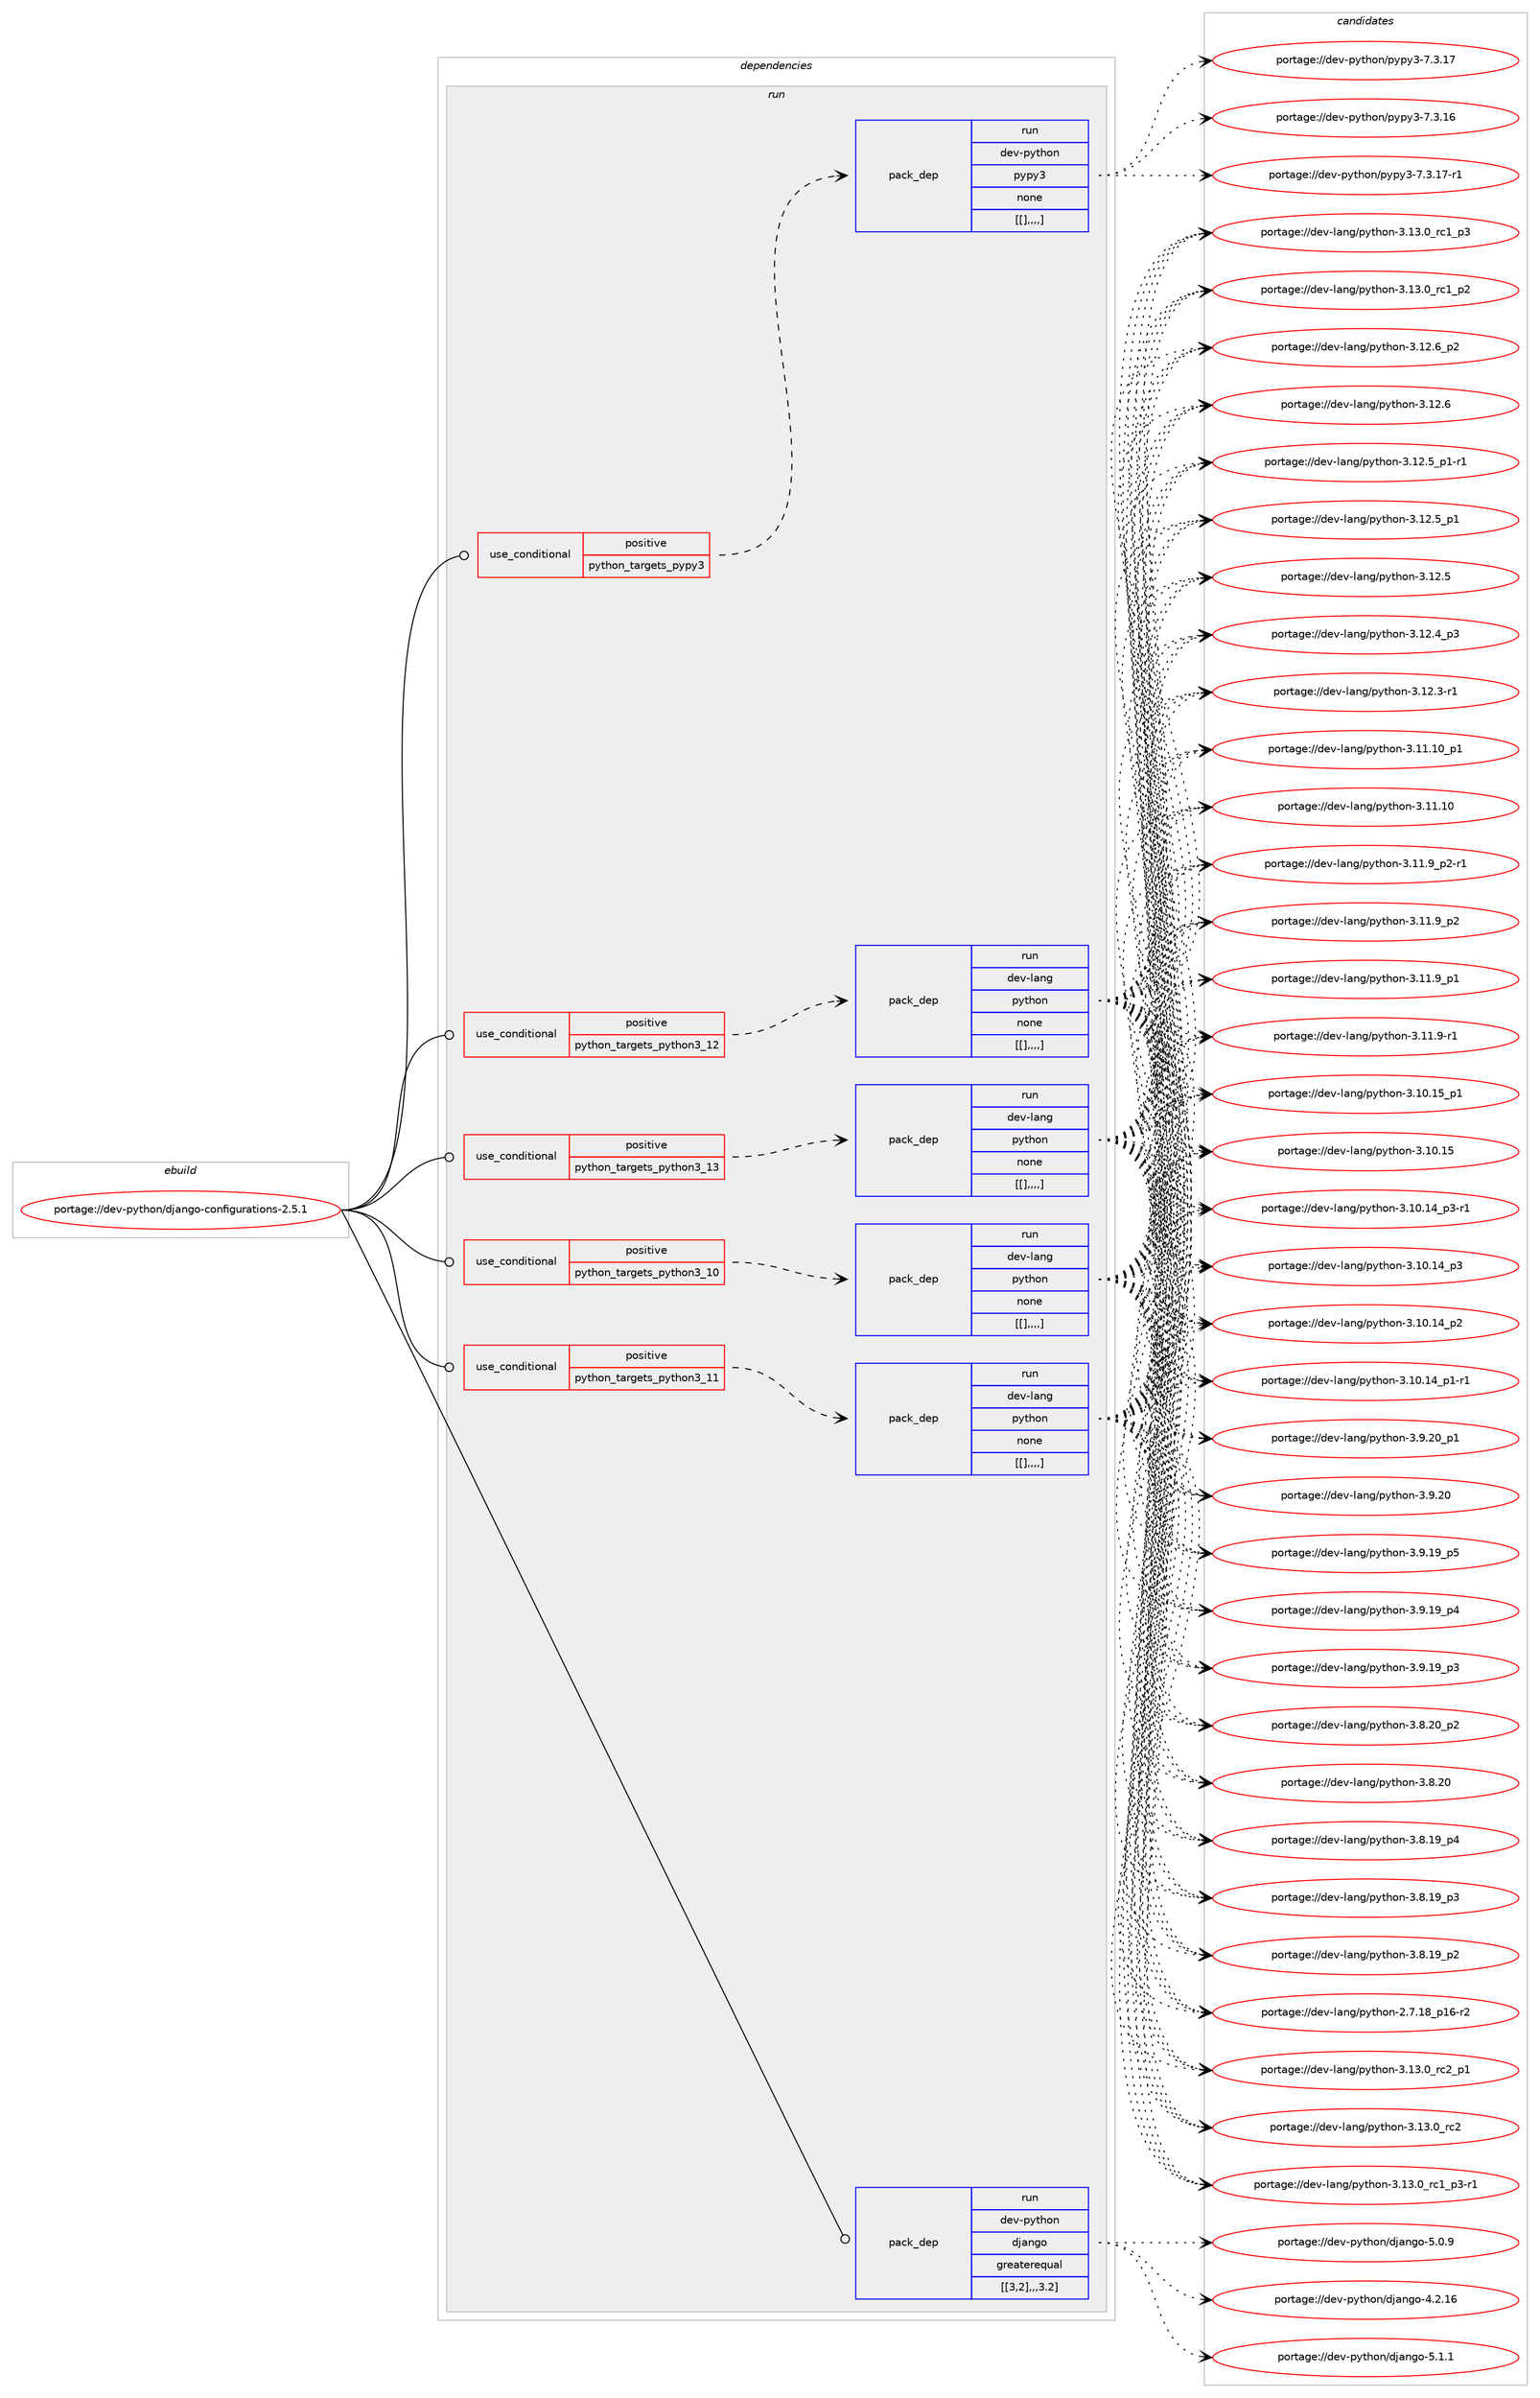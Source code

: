 digraph prolog {

# *************
# Graph options
# *************

newrank=true;
concentrate=true;
compound=true;
graph [rankdir=LR,fontname=Helvetica,fontsize=10,ranksep=1.5];#, ranksep=2.5, nodesep=0.2];
edge  [arrowhead=vee];
node  [fontname=Helvetica,fontsize=10];

# **********
# The ebuild
# **********

subgraph cluster_leftcol {
color=gray;
label=<<i>ebuild</i>>;
id [label="portage://dev-python/django-configurations-2.5.1", color=red, width=4, href="../dev-python/django-configurations-2.5.1.svg"];
}

# ****************
# The dependencies
# ****************

subgraph cluster_midcol {
color=gray;
label=<<i>dependencies</i>>;
subgraph cluster_compile {
fillcolor="#eeeeee";
style=filled;
label=<<i>compile</i>>;
}
subgraph cluster_compileandrun {
fillcolor="#eeeeee";
style=filled;
label=<<i>compile and run</i>>;
}
subgraph cluster_run {
fillcolor="#eeeeee";
style=filled;
label=<<i>run</i>>;
subgraph cond33473 {
dependency147003 [label=<<TABLE BORDER="0" CELLBORDER="1" CELLSPACING="0" CELLPADDING="4"><TR><TD ROWSPAN="3" CELLPADDING="10">use_conditional</TD></TR><TR><TD>positive</TD></TR><TR><TD>python_targets_pypy3</TD></TR></TABLE>>, shape=none, color=red];
subgraph pack112318 {
dependency147004 [label=<<TABLE BORDER="0" CELLBORDER="1" CELLSPACING="0" CELLPADDING="4" WIDTH="220"><TR><TD ROWSPAN="6" CELLPADDING="30">pack_dep</TD></TR><TR><TD WIDTH="110">run</TD></TR><TR><TD>dev-python</TD></TR><TR><TD>pypy3</TD></TR><TR><TD>none</TD></TR><TR><TD>[[],,,,]</TD></TR></TABLE>>, shape=none, color=blue];
}
dependency147003:e -> dependency147004:w [weight=20,style="dashed",arrowhead="vee"];
}
id:e -> dependency147003:w [weight=20,style="solid",arrowhead="odot"];
subgraph cond33474 {
dependency147005 [label=<<TABLE BORDER="0" CELLBORDER="1" CELLSPACING="0" CELLPADDING="4"><TR><TD ROWSPAN="3" CELLPADDING="10">use_conditional</TD></TR><TR><TD>positive</TD></TR><TR><TD>python_targets_python3_10</TD></TR></TABLE>>, shape=none, color=red];
subgraph pack112319 {
dependency147006 [label=<<TABLE BORDER="0" CELLBORDER="1" CELLSPACING="0" CELLPADDING="4" WIDTH="220"><TR><TD ROWSPAN="6" CELLPADDING="30">pack_dep</TD></TR><TR><TD WIDTH="110">run</TD></TR><TR><TD>dev-lang</TD></TR><TR><TD>python</TD></TR><TR><TD>none</TD></TR><TR><TD>[[],,,,]</TD></TR></TABLE>>, shape=none, color=blue];
}
dependency147005:e -> dependency147006:w [weight=20,style="dashed",arrowhead="vee"];
}
id:e -> dependency147005:w [weight=20,style="solid",arrowhead="odot"];
subgraph cond33475 {
dependency147007 [label=<<TABLE BORDER="0" CELLBORDER="1" CELLSPACING="0" CELLPADDING="4"><TR><TD ROWSPAN="3" CELLPADDING="10">use_conditional</TD></TR><TR><TD>positive</TD></TR><TR><TD>python_targets_python3_11</TD></TR></TABLE>>, shape=none, color=red];
subgraph pack112320 {
dependency147008 [label=<<TABLE BORDER="0" CELLBORDER="1" CELLSPACING="0" CELLPADDING="4" WIDTH="220"><TR><TD ROWSPAN="6" CELLPADDING="30">pack_dep</TD></TR><TR><TD WIDTH="110">run</TD></TR><TR><TD>dev-lang</TD></TR><TR><TD>python</TD></TR><TR><TD>none</TD></TR><TR><TD>[[],,,,]</TD></TR></TABLE>>, shape=none, color=blue];
}
dependency147007:e -> dependency147008:w [weight=20,style="dashed",arrowhead="vee"];
}
id:e -> dependency147007:w [weight=20,style="solid",arrowhead="odot"];
subgraph cond33476 {
dependency147009 [label=<<TABLE BORDER="0" CELLBORDER="1" CELLSPACING="0" CELLPADDING="4"><TR><TD ROWSPAN="3" CELLPADDING="10">use_conditional</TD></TR><TR><TD>positive</TD></TR><TR><TD>python_targets_python3_12</TD></TR></TABLE>>, shape=none, color=red];
subgraph pack112321 {
dependency147010 [label=<<TABLE BORDER="0" CELLBORDER="1" CELLSPACING="0" CELLPADDING="4" WIDTH="220"><TR><TD ROWSPAN="6" CELLPADDING="30">pack_dep</TD></TR><TR><TD WIDTH="110">run</TD></TR><TR><TD>dev-lang</TD></TR><TR><TD>python</TD></TR><TR><TD>none</TD></TR><TR><TD>[[],,,,]</TD></TR></TABLE>>, shape=none, color=blue];
}
dependency147009:e -> dependency147010:w [weight=20,style="dashed",arrowhead="vee"];
}
id:e -> dependency147009:w [weight=20,style="solid",arrowhead="odot"];
subgraph cond33477 {
dependency147011 [label=<<TABLE BORDER="0" CELLBORDER="1" CELLSPACING="0" CELLPADDING="4"><TR><TD ROWSPAN="3" CELLPADDING="10">use_conditional</TD></TR><TR><TD>positive</TD></TR><TR><TD>python_targets_python3_13</TD></TR></TABLE>>, shape=none, color=red];
subgraph pack112322 {
dependency147012 [label=<<TABLE BORDER="0" CELLBORDER="1" CELLSPACING="0" CELLPADDING="4" WIDTH="220"><TR><TD ROWSPAN="6" CELLPADDING="30">pack_dep</TD></TR><TR><TD WIDTH="110">run</TD></TR><TR><TD>dev-lang</TD></TR><TR><TD>python</TD></TR><TR><TD>none</TD></TR><TR><TD>[[],,,,]</TD></TR></TABLE>>, shape=none, color=blue];
}
dependency147011:e -> dependency147012:w [weight=20,style="dashed",arrowhead="vee"];
}
id:e -> dependency147011:w [weight=20,style="solid",arrowhead="odot"];
subgraph pack112323 {
dependency147013 [label=<<TABLE BORDER="0" CELLBORDER="1" CELLSPACING="0" CELLPADDING="4" WIDTH="220"><TR><TD ROWSPAN="6" CELLPADDING="30">pack_dep</TD></TR><TR><TD WIDTH="110">run</TD></TR><TR><TD>dev-python</TD></TR><TR><TD>django</TD></TR><TR><TD>greaterequal</TD></TR><TR><TD>[[3,2],,,3.2]</TD></TR></TABLE>>, shape=none, color=blue];
}
id:e -> dependency147013:w [weight=20,style="solid",arrowhead="odot"];
}
}

# **************
# The candidates
# **************

subgraph cluster_choices {
rank=same;
color=gray;
label=<<i>candidates</i>>;

subgraph choice112318 {
color=black;
nodesep=1;
choice100101118451121211161041111104711212111212151455546514649554511449 [label="portage://dev-python/pypy3-7.3.17-r1", color=red, width=4,href="../dev-python/pypy3-7.3.17-r1.svg"];
choice10010111845112121116104111110471121211121215145554651464955 [label="portage://dev-python/pypy3-7.3.17", color=red, width=4,href="../dev-python/pypy3-7.3.17.svg"];
choice10010111845112121116104111110471121211121215145554651464954 [label="portage://dev-python/pypy3-7.3.16", color=red, width=4,href="../dev-python/pypy3-7.3.16.svg"];
dependency147004:e -> choice100101118451121211161041111104711212111212151455546514649554511449:w [style=dotted,weight="100"];
dependency147004:e -> choice10010111845112121116104111110471121211121215145554651464955:w [style=dotted,weight="100"];
dependency147004:e -> choice10010111845112121116104111110471121211121215145554651464954:w [style=dotted,weight="100"];
}
subgraph choice112319 {
color=black;
nodesep=1;
choice100101118451089711010347112121116104111110455146495146489511499509511249 [label="portage://dev-lang/python-3.13.0_rc2_p1", color=red, width=4,href="../dev-lang/python-3.13.0_rc2_p1.svg"];
choice10010111845108971101034711212111610411111045514649514648951149950 [label="portage://dev-lang/python-3.13.0_rc2", color=red, width=4,href="../dev-lang/python-3.13.0_rc2.svg"];
choice1001011184510897110103471121211161041111104551464951464895114994995112514511449 [label="portage://dev-lang/python-3.13.0_rc1_p3-r1", color=red, width=4,href="../dev-lang/python-3.13.0_rc1_p3-r1.svg"];
choice100101118451089711010347112121116104111110455146495146489511499499511251 [label="portage://dev-lang/python-3.13.0_rc1_p3", color=red, width=4,href="../dev-lang/python-3.13.0_rc1_p3.svg"];
choice100101118451089711010347112121116104111110455146495146489511499499511250 [label="portage://dev-lang/python-3.13.0_rc1_p2", color=red, width=4,href="../dev-lang/python-3.13.0_rc1_p2.svg"];
choice100101118451089711010347112121116104111110455146495046549511250 [label="portage://dev-lang/python-3.12.6_p2", color=red, width=4,href="../dev-lang/python-3.12.6_p2.svg"];
choice10010111845108971101034711212111610411111045514649504654 [label="portage://dev-lang/python-3.12.6", color=red, width=4,href="../dev-lang/python-3.12.6.svg"];
choice1001011184510897110103471121211161041111104551464950465395112494511449 [label="portage://dev-lang/python-3.12.5_p1-r1", color=red, width=4,href="../dev-lang/python-3.12.5_p1-r1.svg"];
choice100101118451089711010347112121116104111110455146495046539511249 [label="portage://dev-lang/python-3.12.5_p1", color=red, width=4,href="../dev-lang/python-3.12.5_p1.svg"];
choice10010111845108971101034711212111610411111045514649504653 [label="portage://dev-lang/python-3.12.5", color=red, width=4,href="../dev-lang/python-3.12.5.svg"];
choice100101118451089711010347112121116104111110455146495046529511251 [label="portage://dev-lang/python-3.12.4_p3", color=red, width=4,href="../dev-lang/python-3.12.4_p3.svg"];
choice100101118451089711010347112121116104111110455146495046514511449 [label="portage://dev-lang/python-3.12.3-r1", color=red, width=4,href="../dev-lang/python-3.12.3-r1.svg"];
choice10010111845108971101034711212111610411111045514649494649489511249 [label="portage://dev-lang/python-3.11.10_p1", color=red, width=4,href="../dev-lang/python-3.11.10_p1.svg"];
choice1001011184510897110103471121211161041111104551464949464948 [label="portage://dev-lang/python-3.11.10", color=red, width=4,href="../dev-lang/python-3.11.10.svg"];
choice1001011184510897110103471121211161041111104551464949465795112504511449 [label="portage://dev-lang/python-3.11.9_p2-r1", color=red, width=4,href="../dev-lang/python-3.11.9_p2-r1.svg"];
choice100101118451089711010347112121116104111110455146494946579511250 [label="portage://dev-lang/python-3.11.9_p2", color=red, width=4,href="../dev-lang/python-3.11.9_p2.svg"];
choice100101118451089711010347112121116104111110455146494946579511249 [label="portage://dev-lang/python-3.11.9_p1", color=red, width=4,href="../dev-lang/python-3.11.9_p1.svg"];
choice100101118451089711010347112121116104111110455146494946574511449 [label="portage://dev-lang/python-3.11.9-r1", color=red, width=4,href="../dev-lang/python-3.11.9-r1.svg"];
choice10010111845108971101034711212111610411111045514649484649539511249 [label="portage://dev-lang/python-3.10.15_p1", color=red, width=4,href="../dev-lang/python-3.10.15_p1.svg"];
choice1001011184510897110103471121211161041111104551464948464953 [label="portage://dev-lang/python-3.10.15", color=red, width=4,href="../dev-lang/python-3.10.15.svg"];
choice100101118451089711010347112121116104111110455146494846495295112514511449 [label="portage://dev-lang/python-3.10.14_p3-r1", color=red, width=4,href="../dev-lang/python-3.10.14_p3-r1.svg"];
choice10010111845108971101034711212111610411111045514649484649529511251 [label="portage://dev-lang/python-3.10.14_p3", color=red, width=4,href="../dev-lang/python-3.10.14_p3.svg"];
choice10010111845108971101034711212111610411111045514649484649529511250 [label="portage://dev-lang/python-3.10.14_p2", color=red, width=4,href="../dev-lang/python-3.10.14_p2.svg"];
choice100101118451089711010347112121116104111110455146494846495295112494511449 [label="portage://dev-lang/python-3.10.14_p1-r1", color=red, width=4,href="../dev-lang/python-3.10.14_p1-r1.svg"];
choice100101118451089711010347112121116104111110455146574650489511249 [label="portage://dev-lang/python-3.9.20_p1", color=red, width=4,href="../dev-lang/python-3.9.20_p1.svg"];
choice10010111845108971101034711212111610411111045514657465048 [label="portage://dev-lang/python-3.9.20", color=red, width=4,href="../dev-lang/python-3.9.20.svg"];
choice100101118451089711010347112121116104111110455146574649579511253 [label="portage://dev-lang/python-3.9.19_p5", color=red, width=4,href="../dev-lang/python-3.9.19_p5.svg"];
choice100101118451089711010347112121116104111110455146574649579511252 [label="portage://dev-lang/python-3.9.19_p4", color=red, width=4,href="../dev-lang/python-3.9.19_p4.svg"];
choice100101118451089711010347112121116104111110455146574649579511251 [label="portage://dev-lang/python-3.9.19_p3", color=red, width=4,href="../dev-lang/python-3.9.19_p3.svg"];
choice100101118451089711010347112121116104111110455146564650489511250 [label="portage://dev-lang/python-3.8.20_p2", color=red, width=4,href="../dev-lang/python-3.8.20_p2.svg"];
choice10010111845108971101034711212111610411111045514656465048 [label="portage://dev-lang/python-3.8.20", color=red, width=4,href="../dev-lang/python-3.8.20.svg"];
choice100101118451089711010347112121116104111110455146564649579511252 [label="portage://dev-lang/python-3.8.19_p4", color=red, width=4,href="../dev-lang/python-3.8.19_p4.svg"];
choice100101118451089711010347112121116104111110455146564649579511251 [label="portage://dev-lang/python-3.8.19_p3", color=red, width=4,href="../dev-lang/python-3.8.19_p3.svg"];
choice100101118451089711010347112121116104111110455146564649579511250 [label="portage://dev-lang/python-3.8.19_p2", color=red, width=4,href="../dev-lang/python-3.8.19_p2.svg"];
choice100101118451089711010347112121116104111110455046554649569511249544511450 [label="portage://dev-lang/python-2.7.18_p16-r2", color=red, width=4,href="../dev-lang/python-2.7.18_p16-r2.svg"];
dependency147006:e -> choice100101118451089711010347112121116104111110455146495146489511499509511249:w [style=dotted,weight="100"];
dependency147006:e -> choice10010111845108971101034711212111610411111045514649514648951149950:w [style=dotted,weight="100"];
dependency147006:e -> choice1001011184510897110103471121211161041111104551464951464895114994995112514511449:w [style=dotted,weight="100"];
dependency147006:e -> choice100101118451089711010347112121116104111110455146495146489511499499511251:w [style=dotted,weight="100"];
dependency147006:e -> choice100101118451089711010347112121116104111110455146495146489511499499511250:w [style=dotted,weight="100"];
dependency147006:e -> choice100101118451089711010347112121116104111110455146495046549511250:w [style=dotted,weight="100"];
dependency147006:e -> choice10010111845108971101034711212111610411111045514649504654:w [style=dotted,weight="100"];
dependency147006:e -> choice1001011184510897110103471121211161041111104551464950465395112494511449:w [style=dotted,weight="100"];
dependency147006:e -> choice100101118451089711010347112121116104111110455146495046539511249:w [style=dotted,weight="100"];
dependency147006:e -> choice10010111845108971101034711212111610411111045514649504653:w [style=dotted,weight="100"];
dependency147006:e -> choice100101118451089711010347112121116104111110455146495046529511251:w [style=dotted,weight="100"];
dependency147006:e -> choice100101118451089711010347112121116104111110455146495046514511449:w [style=dotted,weight="100"];
dependency147006:e -> choice10010111845108971101034711212111610411111045514649494649489511249:w [style=dotted,weight="100"];
dependency147006:e -> choice1001011184510897110103471121211161041111104551464949464948:w [style=dotted,weight="100"];
dependency147006:e -> choice1001011184510897110103471121211161041111104551464949465795112504511449:w [style=dotted,weight="100"];
dependency147006:e -> choice100101118451089711010347112121116104111110455146494946579511250:w [style=dotted,weight="100"];
dependency147006:e -> choice100101118451089711010347112121116104111110455146494946579511249:w [style=dotted,weight="100"];
dependency147006:e -> choice100101118451089711010347112121116104111110455146494946574511449:w [style=dotted,weight="100"];
dependency147006:e -> choice10010111845108971101034711212111610411111045514649484649539511249:w [style=dotted,weight="100"];
dependency147006:e -> choice1001011184510897110103471121211161041111104551464948464953:w [style=dotted,weight="100"];
dependency147006:e -> choice100101118451089711010347112121116104111110455146494846495295112514511449:w [style=dotted,weight="100"];
dependency147006:e -> choice10010111845108971101034711212111610411111045514649484649529511251:w [style=dotted,weight="100"];
dependency147006:e -> choice10010111845108971101034711212111610411111045514649484649529511250:w [style=dotted,weight="100"];
dependency147006:e -> choice100101118451089711010347112121116104111110455146494846495295112494511449:w [style=dotted,weight="100"];
dependency147006:e -> choice100101118451089711010347112121116104111110455146574650489511249:w [style=dotted,weight="100"];
dependency147006:e -> choice10010111845108971101034711212111610411111045514657465048:w [style=dotted,weight="100"];
dependency147006:e -> choice100101118451089711010347112121116104111110455146574649579511253:w [style=dotted,weight="100"];
dependency147006:e -> choice100101118451089711010347112121116104111110455146574649579511252:w [style=dotted,weight="100"];
dependency147006:e -> choice100101118451089711010347112121116104111110455146574649579511251:w [style=dotted,weight="100"];
dependency147006:e -> choice100101118451089711010347112121116104111110455146564650489511250:w [style=dotted,weight="100"];
dependency147006:e -> choice10010111845108971101034711212111610411111045514656465048:w [style=dotted,weight="100"];
dependency147006:e -> choice100101118451089711010347112121116104111110455146564649579511252:w [style=dotted,weight="100"];
dependency147006:e -> choice100101118451089711010347112121116104111110455146564649579511251:w [style=dotted,weight="100"];
dependency147006:e -> choice100101118451089711010347112121116104111110455146564649579511250:w [style=dotted,weight="100"];
dependency147006:e -> choice100101118451089711010347112121116104111110455046554649569511249544511450:w [style=dotted,weight="100"];
}
subgraph choice112320 {
color=black;
nodesep=1;
choice100101118451089711010347112121116104111110455146495146489511499509511249 [label="portage://dev-lang/python-3.13.0_rc2_p1", color=red, width=4,href="../dev-lang/python-3.13.0_rc2_p1.svg"];
choice10010111845108971101034711212111610411111045514649514648951149950 [label="portage://dev-lang/python-3.13.0_rc2", color=red, width=4,href="../dev-lang/python-3.13.0_rc2.svg"];
choice1001011184510897110103471121211161041111104551464951464895114994995112514511449 [label="portage://dev-lang/python-3.13.0_rc1_p3-r1", color=red, width=4,href="../dev-lang/python-3.13.0_rc1_p3-r1.svg"];
choice100101118451089711010347112121116104111110455146495146489511499499511251 [label="portage://dev-lang/python-3.13.0_rc1_p3", color=red, width=4,href="../dev-lang/python-3.13.0_rc1_p3.svg"];
choice100101118451089711010347112121116104111110455146495146489511499499511250 [label="portage://dev-lang/python-3.13.0_rc1_p2", color=red, width=4,href="../dev-lang/python-3.13.0_rc1_p2.svg"];
choice100101118451089711010347112121116104111110455146495046549511250 [label="portage://dev-lang/python-3.12.6_p2", color=red, width=4,href="../dev-lang/python-3.12.6_p2.svg"];
choice10010111845108971101034711212111610411111045514649504654 [label="portage://dev-lang/python-3.12.6", color=red, width=4,href="../dev-lang/python-3.12.6.svg"];
choice1001011184510897110103471121211161041111104551464950465395112494511449 [label="portage://dev-lang/python-3.12.5_p1-r1", color=red, width=4,href="../dev-lang/python-3.12.5_p1-r1.svg"];
choice100101118451089711010347112121116104111110455146495046539511249 [label="portage://dev-lang/python-3.12.5_p1", color=red, width=4,href="../dev-lang/python-3.12.5_p1.svg"];
choice10010111845108971101034711212111610411111045514649504653 [label="portage://dev-lang/python-3.12.5", color=red, width=4,href="../dev-lang/python-3.12.5.svg"];
choice100101118451089711010347112121116104111110455146495046529511251 [label="portage://dev-lang/python-3.12.4_p3", color=red, width=4,href="../dev-lang/python-3.12.4_p3.svg"];
choice100101118451089711010347112121116104111110455146495046514511449 [label="portage://dev-lang/python-3.12.3-r1", color=red, width=4,href="../dev-lang/python-3.12.3-r1.svg"];
choice10010111845108971101034711212111610411111045514649494649489511249 [label="portage://dev-lang/python-3.11.10_p1", color=red, width=4,href="../dev-lang/python-3.11.10_p1.svg"];
choice1001011184510897110103471121211161041111104551464949464948 [label="portage://dev-lang/python-3.11.10", color=red, width=4,href="../dev-lang/python-3.11.10.svg"];
choice1001011184510897110103471121211161041111104551464949465795112504511449 [label="portage://dev-lang/python-3.11.9_p2-r1", color=red, width=4,href="../dev-lang/python-3.11.9_p2-r1.svg"];
choice100101118451089711010347112121116104111110455146494946579511250 [label="portage://dev-lang/python-3.11.9_p2", color=red, width=4,href="../dev-lang/python-3.11.9_p2.svg"];
choice100101118451089711010347112121116104111110455146494946579511249 [label="portage://dev-lang/python-3.11.9_p1", color=red, width=4,href="../dev-lang/python-3.11.9_p1.svg"];
choice100101118451089711010347112121116104111110455146494946574511449 [label="portage://dev-lang/python-3.11.9-r1", color=red, width=4,href="../dev-lang/python-3.11.9-r1.svg"];
choice10010111845108971101034711212111610411111045514649484649539511249 [label="portage://dev-lang/python-3.10.15_p1", color=red, width=4,href="../dev-lang/python-3.10.15_p1.svg"];
choice1001011184510897110103471121211161041111104551464948464953 [label="portage://dev-lang/python-3.10.15", color=red, width=4,href="../dev-lang/python-3.10.15.svg"];
choice100101118451089711010347112121116104111110455146494846495295112514511449 [label="portage://dev-lang/python-3.10.14_p3-r1", color=red, width=4,href="../dev-lang/python-3.10.14_p3-r1.svg"];
choice10010111845108971101034711212111610411111045514649484649529511251 [label="portage://dev-lang/python-3.10.14_p3", color=red, width=4,href="../dev-lang/python-3.10.14_p3.svg"];
choice10010111845108971101034711212111610411111045514649484649529511250 [label="portage://dev-lang/python-3.10.14_p2", color=red, width=4,href="../dev-lang/python-3.10.14_p2.svg"];
choice100101118451089711010347112121116104111110455146494846495295112494511449 [label="portage://dev-lang/python-3.10.14_p1-r1", color=red, width=4,href="../dev-lang/python-3.10.14_p1-r1.svg"];
choice100101118451089711010347112121116104111110455146574650489511249 [label="portage://dev-lang/python-3.9.20_p1", color=red, width=4,href="../dev-lang/python-3.9.20_p1.svg"];
choice10010111845108971101034711212111610411111045514657465048 [label="portage://dev-lang/python-3.9.20", color=red, width=4,href="../dev-lang/python-3.9.20.svg"];
choice100101118451089711010347112121116104111110455146574649579511253 [label="portage://dev-lang/python-3.9.19_p5", color=red, width=4,href="../dev-lang/python-3.9.19_p5.svg"];
choice100101118451089711010347112121116104111110455146574649579511252 [label="portage://dev-lang/python-3.9.19_p4", color=red, width=4,href="../dev-lang/python-3.9.19_p4.svg"];
choice100101118451089711010347112121116104111110455146574649579511251 [label="portage://dev-lang/python-3.9.19_p3", color=red, width=4,href="../dev-lang/python-3.9.19_p3.svg"];
choice100101118451089711010347112121116104111110455146564650489511250 [label="portage://dev-lang/python-3.8.20_p2", color=red, width=4,href="../dev-lang/python-3.8.20_p2.svg"];
choice10010111845108971101034711212111610411111045514656465048 [label="portage://dev-lang/python-3.8.20", color=red, width=4,href="../dev-lang/python-3.8.20.svg"];
choice100101118451089711010347112121116104111110455146564649579511252 [label="portage://dev-lang/python-3.8.19_p4", color=red, width=4,href="../dev-lang/python-3.8.19_p4.svg"];
choice100101118451089711010347112121116104111110455146564649579511251 [label="portage://dev-lang/python-3.8.19_p3", color=red, width=4,href="../dev-lang/python-3.8.19_p3.svg"];
choice100101118451089711010347112121116104111110455146564649579511250 [label="portage://dev-lang/python-3.8.19_p2", color=red, width=4,href="../dev-lang/python-3.8.19_p2.svg"];
choice100101118451089711010347112121116104111110455046554649569511249544511450 [label="portage://dev-lang/python-2.7.18_p16-r2", color=red, width=4,href="../dev-lang/python-2.7.18_p16-r2.svg"];
dependency147008:e -> choice100101118451089711010347112121116104111110455146495146489511499509511249:w [style=dotted,weight="100"];
dependency147008:e -> choice10010111845108971101034711212111610411111045514649514648951149950:w [style=dotted,weight="100"];
dependency147008:e -> choice1001011184510897110103471121211161041111104551464951464895114994995112514511449:w [style=dotted,weight="100"];
dependency147008:e -> choice100101118451089711010347112121116104111110455146495146489511499499511251:w [style=dotted,weight="100"];
dependency147008:e -> choice100101118451089711010347112121116104111110455146495146489511499499511250:w [style=dotted,weight="100"];
dependency147008:e -> choice100101118451089711010347112121116104111110455146495046549511250:w [style=dotted,weight="100"];
dependency147008:e -> choice10010111845108971101034711212111610411111045514649504654:w [style=dotted,weight="100"];
dependency147008:e -> choice1001011184510897110103471121211161041111104551464950465395112494511449:w [style=dotted,weight="100"];
dependency147008:e -> choice100101118451089711010347112121116104111110455146495046539511249:w [style=dotted,weight="100"];
dependency147008:e -> choice10010111845108971101034711212111610411111045514649504653:w [style=dotted,weight="100"];
dependency147008:e -> choice100101118451089711010347112121116104111110455146495046529511251:w [style=dotted,weight="100"];
dependency147008:e -> choice100101118451089711010347112121116104111110455146495046514511449:w [style=dotted,weight="100"];
dependency147008:e -> choice10010111845108971101034711212111610411111045514649494649489511249:w [style=dotted,weight="100"];
dependency147008:e -> choice1001011184510897110103471121211161041111104551464949464948:w [style=dotted,weight="100"];
dependency147008:e -> choice1001011184510897110103471121211161041111104551464949465795112504511449:w [style=dotted,weight="100"];
dependency147008:e -> choice100101118451089711010347112121116104111110455146494946579511250:w [style=dotted,weight="100"];
dependency147008:e -> choice100101118451089711010347112121116104111110455146494946579511249:w [style=dotted,weight="100"];
dependency147008:e -> choice100101118451089711010347112121116104111110455146494946574511449:w [style=dotted,weight="100"];
dependency147008:e -> choice10010111845108971101034711212111610411111045514649484649539511249:w [style=dotted,weight="100"];
dependency147008:e -> choice1001011184510897110103471121211161041111104551464948464953:w [style=dotted,weight="100"];
dependency147008:e -> choice100101118451089711010347112121116104111110455146494846495295112514511449:w [style=dotted,weight="100"];
dependency147008:e -> choice10010111845108971101034711212111610411111045514649484649529511251:w [style=dotted,weight="100"];
dependency147008:e -> choice10010111845108971101034711212111610411111045514649484649529511250:w [style=dotted,weight="100"];
dependency147008:e -> choice100101118451089711010347112121116104111110455146494846495295112494511449:w [style=dotted,weight="100"];
dependency147008:e -> choice100101118451089711010347112121116104111110455146574650489511249:w [style=dotted,weight="100"];
dependency147008:e -> choice10010111845108971101034711212111610411111045514657465048:w [style=dotted,weight="100"];
dependency147008:e -> choice100101118451089711010347112121116104111110455146574649579511253:w [style=dotted,weight="100"];
dependency147008:e -> choice100101118451089711010347112121116104111110455146574649579511252:w [style=dotted,weight="100"];
dependency147008:e -> choice100101118451089711010347112121116104111110455146574649579511251:w [style=dotted,weight="100"];
dependency147008:e -> choice100101118451089711010347112121116104111110455146564650489511250:w [style=dotted,weight="100"];
dependency147008:e -> choice10010111845108971101034711212111610411111045514656465048:w [style=dotted,weight="100"];
dependency147008:e -> choice100101118451089711010347112121116104111110455146564649579511252:w [style=dotted,weight="100"];
dependency147008:e -> choice100101118451089711010347112121116104111110455146564649579511251:w [style=dotted,weight="100"];
dependency147008:e -> choice100101118451089711010347112121116104111110455146564649579511250:w [style=dotted,weight="100"];
dependency147008:e -> choice100101118451089711010347112121116104111110455046554649569511249544511450:w [style=dotted,weight="100"];
}
subgraph choice112321 {
color=black;
nodesep=1;
choice100101118451089711010347112121116104111110455146495146489511499509511249 [label="portage://dev-lang/python-3.13.0_rc2_p1", color=red, width=4,href="../dev-lang/python-3.13.0_rc2_p1.svg"];
choice10010111845108971101034711212111610411111045514649514648951149950 [label="portage://dev-lang/python-3.13.0_rc2", color=red, width=4,href="../dev-lang/python-3.13.0_rc2.svg"];
choice1001011184510897110103471121211161041111104551464951464895114994995112514511449 [label="portage://dev-lang/python-3.13.0_rc1_p3-r1", color=red, width=4,href="../dev-lang/python-3.13.0_rc1_p3-r1.svg"];
choice100101118451089711010347112121116104111110455146495146489511499499511251 [label="portage://dev-lang/python-3.13.0_rc1_p3", color=red, width=4,href="../dev-lang/python-3.13.0_rc1_p3.svg"];
choice100101118451089711010347112121116104111110455146495146489511499499511250 [label="portage://dev-lang/python-3.13.0_rc1_p2", color=red, width=4,href="../dev-lang/python-3.13.0_rc1_p2.svg"];
choice100101118451089711010347112121116104111110455146495046549511250 [label="portage://dev-lang/python-3.12.6_p2", color=red, width=4,href="../dev-lang/python-3.12.6_p2.svg"];
choice10010111845108971101034711212111610411111045514649504654 [label="portage://dev-lang/python-3.12.6", color=red, width=4,href="../dev-lang/python-3.12.6.svg"];
choice1001011184510897110103471121211161041111104551464950465395112494511449 [label="portage://dev-lang/python-3.12.5_p1-r1", color=red, width=4,href="../dev-lang/python-3.12.5_p1-r1.svg"];
choice100101118451089711010347112121116104111110455146495046539511249 [label="portage://dev-lang/python-3.12.5_p1", color=red, width=4,href="../dev-lang/python-3.12.5_p1.svg"];
choice10010111845108971101034711212111610411111045514649504653 [label="portage://dev-lang/python-3.12.5", color=red, width=4,href="../dev-lang/python-3.12.5.svg"];
choice100101118451089711010347112121116104111110455146495046529511251 [label="portage://dev-lang/python-3.12.4_p3", color=red, width=4,href="../dev-lang/python-3.12.4_p3.svg"];
choice100101118451089711010347112121116104111110455146495046514511449 [label="portage://dev-lang/python-3.12.3-r1", color=red, width=4,href="../dev-lang/python-3.12.3-r1.svg"];
choice10010111845108971101034711212111610411111045514649494649489511249 [label="portage://dev-lang/python-3.11.10_p1", color=red, width=4,href="../dev-lang/python-3.11.10_p1.svg"];
choice1001011184510897110103471121211161041111104551464949464948 [label="portage://dev-lang/python-3.11.10", color=red, width=4,href="../dev-lang/python-3.11.10.svg"];
choice1001011184510897110103471121211161041111104551464949465795112504511449 [label="portage://dev-lang/python-3.11.9_p2-r1", color=red, width=4,href="../dev-lang/python-3.11.9_p2-r1.svg"];
choice100101118451089711010347112121116104111110455146494946579511250 [label="portage://dev-lang/python-3.11.9_p2", color=red, width=4,href="../dev-lang/python-3.11.9_p2.svg"];
choice100101118451089711010347112121116104111110455146494946579511249 [label="portage://dev-lang/python-3.11.9_p1", color=red, width=4,href="../dev-lang/python-3.11.9_p1.svg"];
choice100101118451089711010347112121116104111110455146494946574511449 [label="portage://dev-lang/python-3.11.9-r1", color=red, width=4,href="../dev-lang/python-3.11.9-r1.svg"];
choice10010111845108971101034711212111610411111045514649484649539511249 [label="portage://dev-lang/python-3.10.15_p1", color=red, width=4,href="../dev-lang/python-3.10.15_p1.svg"];
choice1001011184510897110103471121211161041111104551464948464953 [label="portage://dev-lang/python-3.10.15", color=red, width=4,href="../dev-lang/python-3.10.15.svg"];
choice100101118451089711010347112121116104111110455146494846495295112514511449 [label="portage://dev-lang/python-3.10.14_p3-r1", color=red, width=4,href="../dev-lang/python-3.10.14_p3-r1.svg"];
choice10010111845108971101034711212111610411111045514649484649529511251 [label="portage://dev-lang/python-3.10.14_p3", color=red, width=4,href="../dev-lang/python-3.10.14_p3.svg"];
choice10010111845108971101034711212111610411111045514649484649529511250 [label="portage://dev-lang/python-3.10.14_p2", color=red, width=4,href="../dev-lang/python-3.10.14_p2.svg"];
choice100101118451089711010347112121116104111110455146494846495295112494511449 [label="portage://dev-lang/python-3.10.14_p1-r1", color=red, width=4,href="../dev-lang/python-3.10.14_p1-r1.svg"];
choice100101118451089711010347112121116104111110455146574650489511249 [label="portage://dev-lang/python-3.9.20_p1", color=red, width=4,href="../dev-lang/python-3.9.20_p1.svg"];
choice10010111845108971101034711212111610411111045514657465048 [label="portage://dev-lang/python-3.9.20", color=red, width=4,href="../dev-lang/python-3.9.20.svg"];
choice100101118451089711010347112121116104111110455146574649579511253 [label="portage://dev-lang/python-3.9.19_p5", color=red, width=4,href="../dev-lang/python-3.9.19_p5.svg"];
choice100101118451089711010347112121116104111110455146574649579511252 [label="portage://dev-lang/python-3.9.19_p4", color=red, width=4,href="../dev-lang/python-3.9.19_p4.svg"];
choice100101118451089711010347112121116104111110455146574649579511251 [label="portage://dev-lang/python-3.9.19_p3", color=red, width=4,href="../dev-lang/python-3.9.19_p3.svg"];
choice100101118451089711010347112121116104111110455146564650489511250 [label="portage://dev-lang/python-3.8.20_p2", color=red, width=4,href="../dev-lang/python-3.8.20_p2.svg"];
choice10010111845108971101034711212111610411111045514656465048 [label="portage://dev-lang/python-3.8.20", color=red, width=4,href="../dev-lang/python-3.8.20.svg"];
choice100101118451089711010347112121116104111110455146564649579511252 [label="portage://dev-lang/python-3.8.19_p4", color=red, width=4,href="../dev-lang/python-3.8.19_p4.svg"];
choice100101118451089711010347112121116104111110455146564649579511251 [label="portage://dev-lang/python-3.8.19_p3", color=red, width=4,href="../dev-lang/python-3.8.19_p3.svg"];
choice100101118451089711010347112121116104111110455146564649579511250 [label="portage://dev-lang/python-3.8.19_p2", color=red, width=4,href="../dev-lang/python-3.8.19_p2.svg"];
choice100101118451089711010347112121116104111110455046554649569511249544511450 [label="portage://dev-lang/python-2.7.18_p16-r2", color=red, width=4,href="../dev-lang/python-2.7.18_p16-r2.svg"];
dependency147010:e -> choice100101118451089711010347112121116104111110455146495146489511499509511249:w [style=dotted,weight="100"];
dependency147010:e -> choice10010111845108971101034711212111610411111045514649514648951149950:w [style=dotted,weight="100"];
dependency147010:e -> choice1001011184510897110103471121211161041111104551464951464895114994995112514511449:w [style=dotted,weight="100"];
dependency147010:e -> choice100101118451089711010347112121116104111110455146495146489511499499511251:w [style=dotted,weight="100"];
dependency147010:e -> choice100101118451089711010347112121116104111110455146495146489511499499511250:w [style=dotted,weight="100"];
dependency147010:e -> choice100101118451089711010347112121116104111110455146495046549511250:w [style=dotted,weight="100"];
dependency147010:e -> choice10010111845108971101034711212111610411111045514649504654:w [style=dotted,weight="100"];
dependency147010:e -> choice1001011184510897110103471121211161041111104551464950465395112494511449:w [style=dotted,weight="100"];
dependency147010:e -> choice100101118451089711010347112121116104111110455146495046539511249:w [style=dotted,weight="100"];
dependency147010:e -> choice10010111845108971101034711212111610411111045514649504653:w [style=dotted,weight="100"];
dependency147010:e -> choice100101118451089711010347112121116104111110455146495046529511251:w [style=dotted,weight="100"];
dependency147010:e -> choice100101118451089711010347112121116104111110455146495046514511449:w [style=dotted,weight="100"];
dependency147010:e -> choice10010111845108971101034711212111610411111045514649494649489511249:w [style=dotted,weight="100"];
dependency147010:e -> choice1001011184510897110103471121211161041111104551464949464948:w [style=dotted,weight="100"];
dependency147010:e -> choice1001011184510897110103471121211161041111104551464949465795112504511449:w [style=dotted,weight="100"];
dependency147010:e -> choice100101118451089711010347112121116104111110455146494946579511250:w [style=dotted,weight="100"];
dependency147010:e -> choice100101118451089711010347112121116104111110455146494946579511249:w [style=dotted,weight="100"];
dependency147010:e -> choice100101118451089711010347112121116104111110455146494946574511449:w [style=dotted,weight="100"];
dependency147010:e -> choice10010111845108971101034711212111610411111045514649484649539511249:w [style=dotted,weight="100"];
dependency147010:e -> choice1001011184510897110103471121211161041111104551464948464953:w [style=dotted,weight="100"];
dependency147010:e -> choice100101118451089711010347112121116104111110455146494846495295112514511449:w [style=dotted,weight="100"];
dependency147010:e -> choice10010111845108971101034711212111610411111045514649484649529511251:w [style=dotted,weight="100"];
dependency147010:e -> choice10010111845108971101034711212111610411111045514649484649529511250:w [style=dotted,weight="100"];
dependency147010:e -> choice100101118451089711010347112121116104111110455146494846495295112494511449:w [style=dotted,weight="100"];
dependency147010:e -> choice100101118451089711010347112121116104111110455146574650489511249:w [style=dotted,weight="100"];
dependency147010:e -> choice10010111845108971101034711212111610411111045514657465048:w [style=dotted,weight="100"];
dependency147010:e -> choice100101118451089711010347112121116104111110455146574649579511253:w [style=dotted,weight="100"];
dependency147010:e -> choice100101118451089711010347112121116104111110455146574649579511252:w [style=dotted,weight="100"];
dependency147010:e -> choice100101118451089711010347112121116104111110455146574649579511251:w [style=dotted,weight="100"];
dependency147010:e -> choice100101118451089711010347112121116104111110455146564650489511250:w [style=dotted,weight="100"];
dependency147010:e -> choice10010111845108971101034711212111610411111045514656465048:w [style=dotted,weight="100"];
dependency147010:e -> choice100101118451089711010347112121116104111110455146564649579511252:w [style=dotted,weight="100"];
dependency147010:e -> choice100101118451089711010347112121116104111110455146564649579511251:w [style=dotted,weight="100"];
dependency147010:e -> choice100101118451089711010347112121116104111110455146564649579511250:w [style=dotted,weight="100"];
dependency147010:e -> choice100101118451089711010347112121116104111110455046554649569511249544511450:w [style=dotted,weight="100"];
}
subgraph choice112322 {
color=black;
nodesep=1;
choice100101118451089711010347112121116104111110455146495146489511499509511249 [label="portage://dev-lang/python-3.13.0_rc2_p1", color=red, width=4,href="../dev-lang/python-3.13.0_rc2_p1.svg"];
choice10010111845108971101034711212111610411111045514649514648951149950 [label="portage://dev-lang/python-3.13.0_rc2", color=red, width=4,href="../dev-lang/python-3.13.0_rc2.svg"];
choice1001011184510897110103471121211161041111104551464951464895114994995112514511449 [label="portage://dev-lang/python-3.13.0_rc1_p3-r1", color=red, width=4,href="../dev-lang/python-3.13.0_rc1_p3-r1.svg"];
choice100101118451089711010347112121116104111110455146495146489511499499511251 [label="portage://dev-lang/python-3.13.0_rc1_p3", color=red, width=4,href="../dev-lang/python-3.13.0_rc1_p3.svg"];
choice100101118451089711010347112121116104111110455146495146489511499499511250 [label="portage://dev-lang/python-3.13.0_rc1_p2", color=red, width=4,href="../dev-lang/python-3.13.0_rc1_p2.svg"];
choice100101118451089711010347112121116104111110455146495046549511250 [label="portage://dev-lang/python-3.12.6_p2", color=red, width=4,href="../dev-lang/python-3.12.6_p2.svg"];
choice10010111845108971101034711212111610411111045514649504654 [label="portage://dev-lang/python-3.12.6", color=red, width=4,href="../dev-lang/python-3.12.6.svg"];
choice1001011184510897110103471121211161041111104551464950465395112494511449 [label="portage://dev-lang/python-3.12.5_p1-r1", color=red, width=4,href="../dev-lang/python-3.12.5_p1-r1.svg"];
choice100101118451089711010347112121116104111110455146495046539511249 [label="portage://dev-lang/python-3.12.5_p1", color=red, width=4,href="../dev-lang/python-3.12.5_p1.svg"];
choice10010111845108971101034711212111610411111045514649504653 [label="portage://dev-lang/python-3.12.5", color=red, width=4,href="../dev-lang/python-3.12.5.svg"];
choice100101118451089711010347112121116104111110455146495046529511251 [label="portage://dev-lang/python-3.12.4_p3", color=red, width=4,href="../dev-lang/python-3.12.4_p3.svg"];
choice100101118451089711010347112121116104111110455146495046514511449 [label="portage://dev-lang/python-3.12.3-r1", color=red, width=4,href="../dev-lang/python-3.12.3-r1.svg"];
choice10010111845108971101034711212111610411111045514649494649489511249 [label="portage://dev-lang/python-3.11.10_p1", color=red, width=4,href="../dev-lang/python-3.11.10_p1.svg"];
choice1001011184510897110103471121211161041111104551464949464948 [label="portage://dev-lang/python-3.11.10", color=red, width=4,href="../dev-lang/python-3.11.10.svg"];
choice1001011184510897110103471121211161041111104551464949465795112504511449 [label="portage://dev-lang/python-3.11.9_p2-r1", color=red, width=4,href="../dev-lang/python-3.11.9_p2-r1.svg"];
choice100101118451089711010347112121116104111110455146494946579511250 [label="portage://dev-lang/python-3.11.9_p2", color=red, width=4,href="../dev-lang/python-3.11.9_p2.svg"];
choice100101118451089711010347112121116104111110455146494946579511249 [label="portage://dev-lang/python-3.11.9_p1", color=red, width=4,href="../dev-lang/python-3.11.9_p1.svg"];
choice100101118451089711010347112121116104111110455146494946574511449 [label="portage://dev-lang/python-3.11.9-r1", color=red, width=4,href="../dev-lang/python-3.11.9-r1.svg"];
choice10010111845108971101034711212111610411111045514649484649539511249 [label="portage://dev-lang/python-3.10.15_p1", color=red, width=4,href="../dev-lang/python-3.10.15_p1.svg"];
choice1001011184510897110103471121211161041111104551464948464953 [label="portage://dev-lang/python-3.10.15", color=red, width=4,href="../dev-lang/python-3.10.15.svg"];
choice100101118451089711010347112121116104111110455146494846495295112514511449 [label="portage://dev-lang/python-3.10.14_p3-r1", color=red, width=4,href="../dev-lang/python-3.10.14_p3-r1.svg"];
choice10010111845108971101034711212111610411111045514649484649529511251 [label="portage://dev-lang/python-3.10.14_p3", color=red, width=4,href="../dev-lang/python-3.10.14_p3.svg"];
choice10010111845108971101034711212111610411111045514649484649529511250 [label="portage://dev-lang/python-3.10.14_p2", color=red, width=4,href="../dev-lang/python-3.10.14_p2.svg"];
choice100101118451089711010347112121116104111110455146494846495295112494511449 [label="portage://dev-lang/python-3.10.14_p1-r1", color=red, width=4,href="../dev-lang/python-3.10.14_p1-r1.svg"];
choice100101118451089711010347112121116104111110455146574650489511249 [label="portage://dev-lang/python-3.9.20_p1", color=red, width=4,href="../dev-lang/python-3.9.20_p1.svg"];
choice10010111845108971101034711212111610411111045514657465048 [label="portage://dev-lang/python-3.9.20", color=red, width=4,href="../dev-lang/python-3.9.20.svg"];
choice100101118451089711010347112121116104111110455146574649579511253 [label="portage://dev-lang/python-3.9.19_p5", color=red, width=4,href="../dev-lang/python-3.9.19_p5.svg"];
choice100101118451089711010347112121116104111110455146574649579511252 [label="portage://dev-lang/python-3.9.19_p4", color=red, width=4,href="../dev-lang/python-3.9.19_p4.svg"];
choice100101118451089711010347112121116104111110455146574649579511251 [label="portage://dev-lang/python-3.9.19_p3", color=red, width=4,href="../dev-lang/python-3.9.19_p3.svg"];
choice100101118451089711010347112121116104111110455146564650489511250 [label="portage://dev-lang/python-3.8.20_p2", color=red, width=4,href="../dev-lang/python-3.8.20_p2.svg"];
choice10010111845108971101034711212111610411111045514656465048 [label="portage://dev-lang/python-3.8.20", color=red, width=4,href="../dev-lang/python-3.8.20.svg"];
choice100101118451089711010347112121116104111110455146564649579511252 [label="portage://dev-lang/python-3.8.19_p4", color=red, width=4,href="../dev-lang/python-3.8.19_p4.svg"];
choice100101118451089711010347112121116104111110455146564649579511251 [label="portage://dev-lang/python-3.8.19_p3", color=red, width=4,href="../dev-lang/python-3.8.19_p3.svg"];
choice100101118451089711010347112121116104111110455146564649579511250 [label="portage://dev-lang/python-3.8.19_p2", color=red, width=4,href="../dev-lang/python-3.8.19_p2.svg"];
choice100101118451089711010347112121116104111110455046554649569511249544511450 [label="portage://dev-lang/python-2.7.18_p16-r2", color=red, width=4,href="../dev-lang/python-2.7.18_p16-r2.svg"];
dependency147012:e -> choice100101118451089711010347112121116104111110455146495146489511499509511249:w [style=dotted,weight="100"];
dependency147012:e -> choice10010111845108971101034711212111610411111045514649514648951149950:w [style=dotted,weight="100"];
dependency147012:e -> choice1001011184510897110103471121211161041111104551464951464895114994995112514511449:w [style=dotted,weight="100"];
dependency147012:e -> choice100101118451089711010347112121116104111110455146495146489511499499511251:w [style=dotted,weight="100"];
dependency147012:e -> choice100101118451089711010347112121116104111110455146495146489511499499511250:w [style=dotted,weight="100"];
dependency147012:e -> choice100101118451089711010347112121116104111110455146495046549511250:w [style=dotted,weight="100"];
dependency147012:e -> choice10010111845108971101034711212111610411111045514649504654:w [style=dotted,weight="100"];
dependency147012:e -> choice1001011184510897110103471121211161041111104551464950465395112494511449:w [style=dotted,weight="100"];
dependency147012:e -> choice100101118451089711010347112121116104111110455146495046539511249:w [style=dotted,weight="100"];
dependency147012:e -> choice10010111845108971101034711212111610411111045514649504653:w [style=dotted,weight="100"];
dependency147012:e -> choice100101118451089711010347112121116104111110455146495046529511251:w [style=dotted,weight="100"];
dependency147012:e -> choice100101118451089711010347112121116104111110455146495046514511449:w [style=dotted,weight="100"];
dependency147012:e -> choice10010111845108971101034711212111610411111045514649494649489511249:w [style=dotted,weight="100"];
dependency147012:e -> choice1001011184510897110103471121211161041111104551464949464948:w [style=dotted,weight="100"];
dependency147012:e -> choice1001011184510897110103471121211161041111104551464949465795112504511449:w [style=dotted,weight="100"];
dependency147012:e -> choice100101118451089711010347112121116104111110455146494946579511250:w [style=dotted,weight="100"];
dependency147012:e -> choice100101118451089711010347112121116104111110455146494946579511249:w [style=dotted,weight="100"];
dependency147012:e -> choice100101118451089711010347112121116104111110455146494946574511449:w [style=dotted,weight="100"];
dependency147012:e -> choice10010111845108971101034711212111610411111045514649484649539511249:w [style=dotted,weight="100"];
dependency147012:e -> choice1001011184510897110103471121211161041111104551464948464953:w [style=dotted,weight="100"];
dependency147012:e -> choice100101118451089711010347112121116104111110455146494846495295112514511449:w [style=dotted,weight="100"];
dependency147012:e -> choice10010111845108971101034711212111610411111045514649484649529511251:w [style=dotted,weight="100"];
dependency147012:e -> choice10010111845108971101034711212111610411111045514649484649529511250:w [style=dotted,weight="100"];
dependency147012:e -> choice100101118451089711010347112121116104111110455146494846495295112494511449:w [style=dotted,weight="100"];
dependency147012:e -> choice100101118451089711010347112121116104111110455146574650489511249:w [style=dotted,weight="100"];
dependency147012:e -> choice10010111845108971101034711212111610411111045514657465048:w [style=dotted,weight="100"];
dependency147012:e -> choice100101118451089711010347112121116104111110455146574649579511253:w [style=dotted,weight="100"];
dependency147012:e -> choice100101118451089711010347112121116104111110455146574649579511252:w [style=dotted,weight="100"];
dependency147012:e -> choice100101118451089711010347112121116104111110455146574649579511251:w [style=dotted,weight="100"];
dependency147012:e -> choice100101118451089711010347112121116104111110455146564650489511250:w [style=dotted,weight="100"];
dependency147012:e -> choice10010111845108971101034711212111610411111045514656465048:w [style=dotted,weight="100"];
dependency147012:e -> choice100101118451089711010347112121116104111110455146564649579511252:w [style=dotted,weight="100"];
dependency147012:e -> choice100101118451089711010347112121116104111110455146564649579511251:w [style=dotted,weight="100"];
dependency147012:e -> choice100101118451089711010347112121116104111110455146564649579511250:w [style=dotted,weight="100"];
dependency147012:e -> choice100101118451089711010347112121116104111110455046554649569511249544511450:w [style=dotted,weight="100"];
}
subgraph choice112323 {
color=black;
nodesep=1;
choice100101118451121211161041111104710010697110103111455346494649 [label="portage://dev-python/django-5.1.1", color=red, width=4,href="../dev-python/django-5.1.1.svg"];
choice100101118451121211161041111104710010697110103111455346484657 [label="portage://dev-python/django-5.0.9", color=red, width=4,href="../dev-python/django-5.0.9.svg"];
choice10010111845112121116104111110471001069711010311145524650464954 [label="portage://dev-python/django-4.2.16", color=red, width=4,href="../dev-python/django-4.2.16.svg"];
dependency147013:e -> choice100101118451121211161041111104710010697110103111455346494649:w [style=dotted,weight="100"];
dependency147013:e -> choice100101118451121211161041111104710010697110103111455346484657:w [style=dotted,weight="100"];
dependency147013:e -> choice10010111845112121116104111110471001069711010311145524650464954:w [style=dotted,weight="100"];
}
}

}

